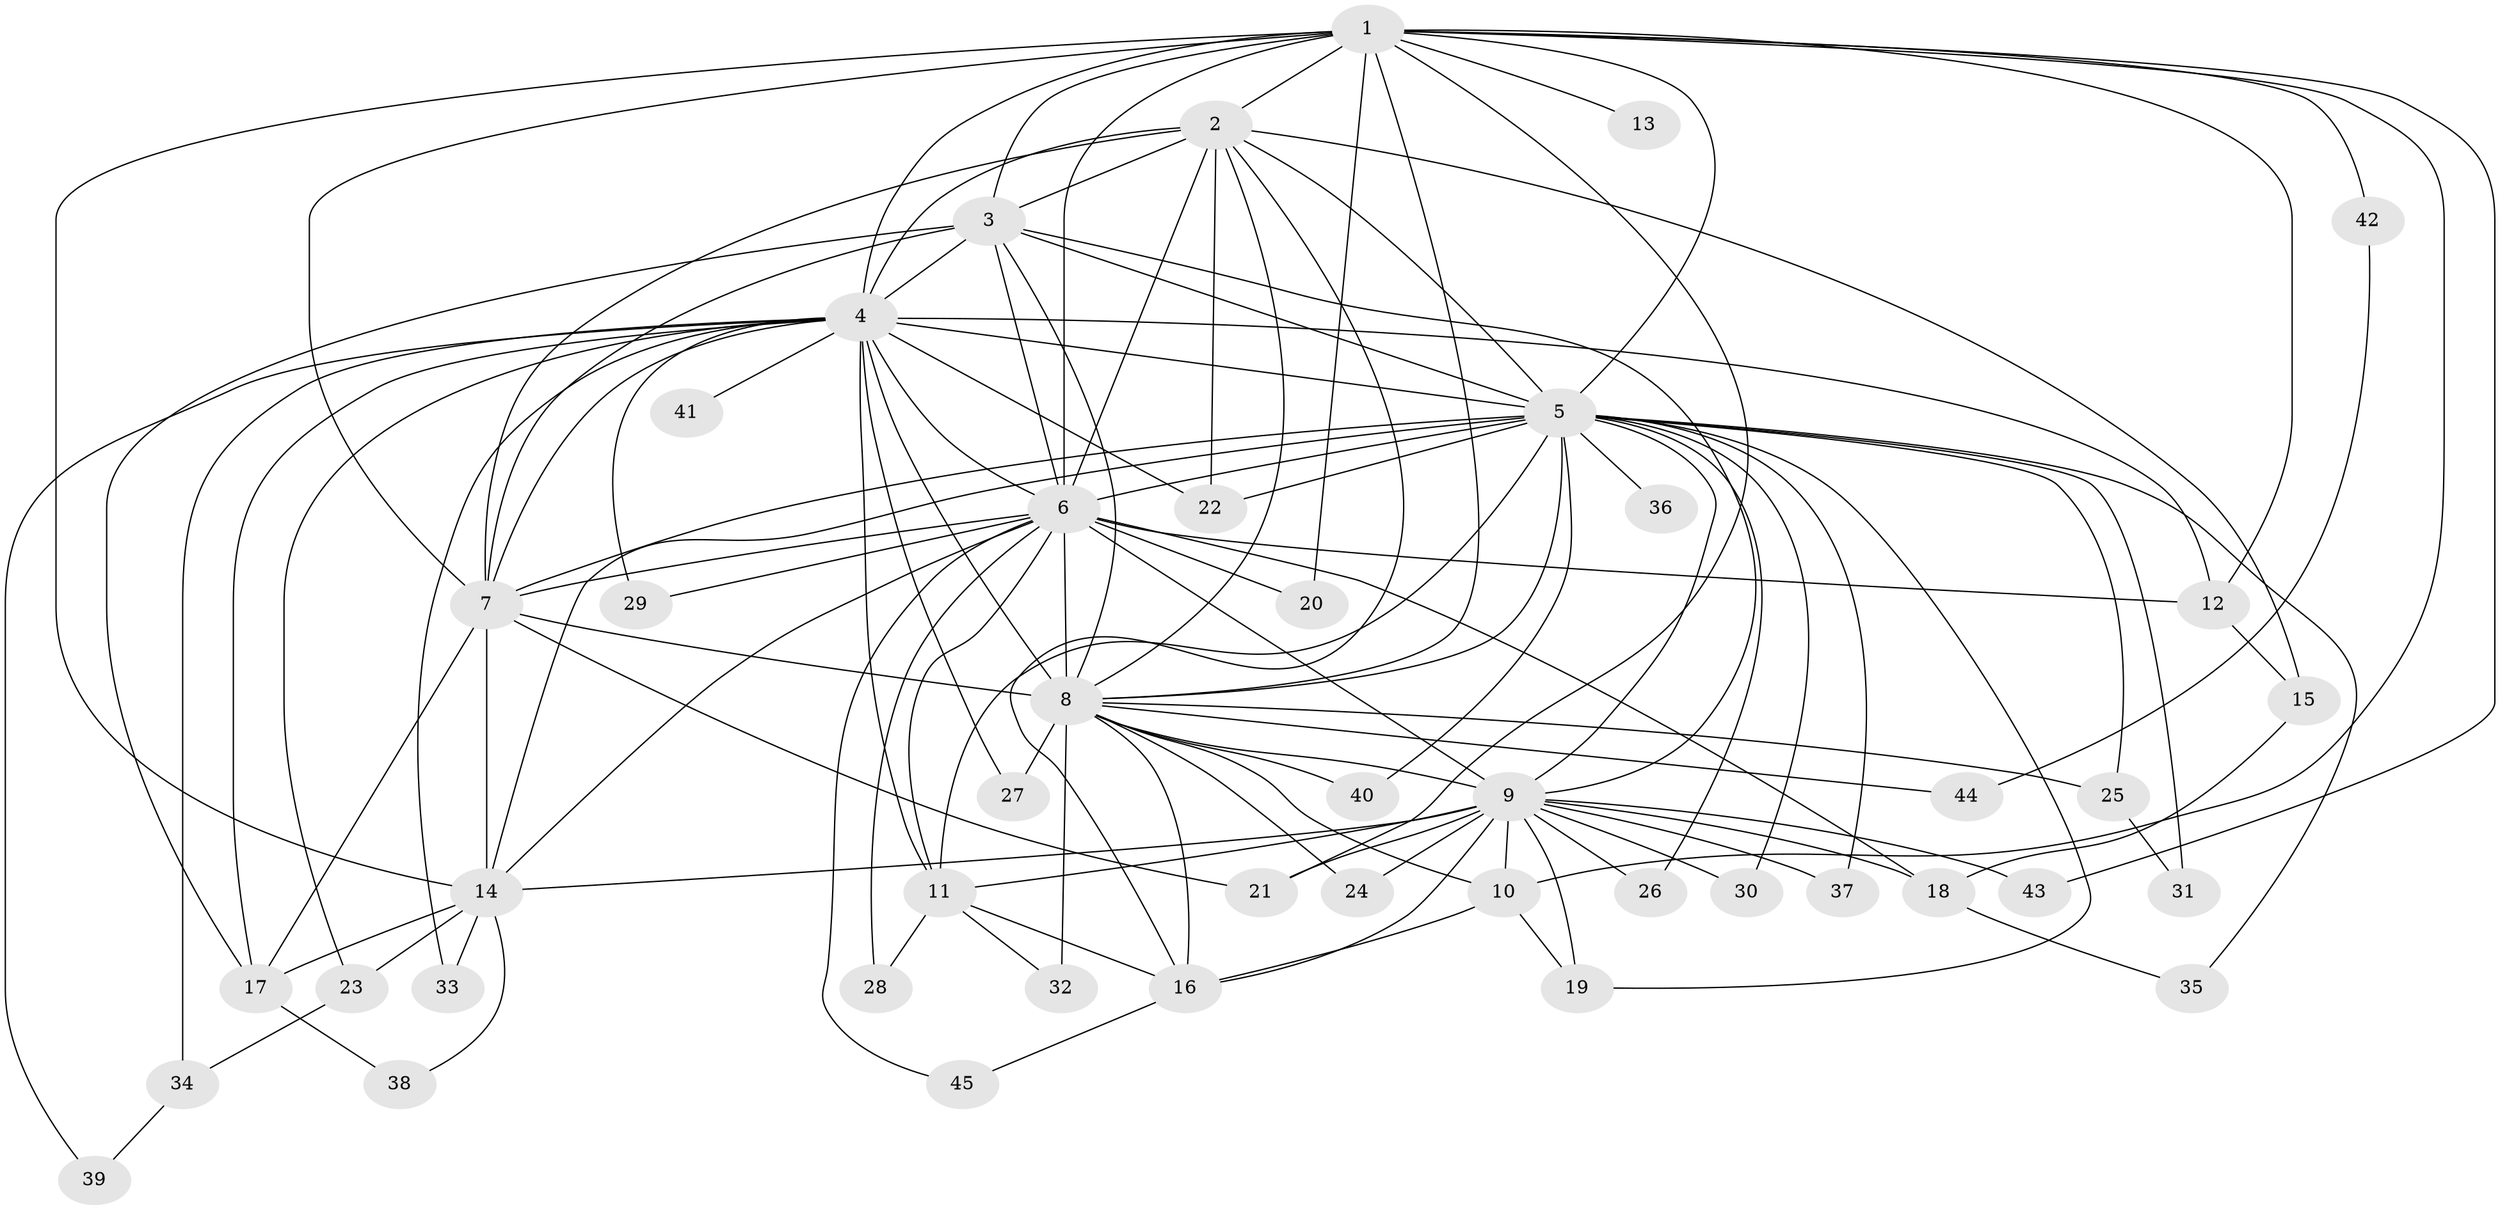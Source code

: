 // original degree distribution, {21: 0.011235955056179775, 13: 0.011235955056179775, 12: 0.011235955056179775, 24: 0.011235955056179775, 22: 0.011235955056179775, 16: 0.011235955056179775, 20: 0.02247191011235955, 28: 0.011235955056179775, 15: 0.011235955056179775, 3: 0.19101123595505617, 5: 0.056179775280898875, 8: 0.011235955056179775, 7: 0.011235955056179775, 2: 0.5393258426966292, 4: 0.07865168539325842}
// Generated by graph-tools (version 1.1) at 2025/35/03/09/25 02:35:15]
// undirected, 45 vertices, 116 edges
graph export_dot {
graph [start="1"]
  node [color=gray90,style=filled];
  1;
  2;
  3;
  4;
  5;
  6;
  7;
  8;
  9;
  10;
  11;
  12;
  13;
  14;
  15;
  16;
  17;
  18;
  19;
  20;
  21;
  22;
  23;
  24;
  25;
  26;
  27;
  28;
  29;
  30;
  31;
  32;
  33;
  34;
  35;
  36;
  37;
  38;
  39;
  40;
  41;
  42;
  43;
  44;
  45;
  1 -- 2 [weight=2.0];
  1 -- 3 [weight=1.0];
  1 -- 4 [weight=1.0];
  1 -- 5 [weight=2.0];
  1 -- 6 [weight=3.0];
  1 -- 7 [weight=1.0];
  1 -- 8 [weight=1.0];
  1 -- 10 [weight=1.0];
  1 -- 12 [weight=1.0];
  1 -- 13 [weight=1.0];
  1 -- 14 [weight=1.0];
  1 -- 20 [weight=1.0];
  1 -- 21 [weight=1.0];
  1 -- 42 [weight=1.0];
  1 -- 43 [weight=1.0];
  2 -- 3 [weight=1.0];
  2 -- 4 [weight=2.0];
  2 -- 5 [weight=2.0];
  2 -- 6 [weight=2.0];
  2 -- 7 [weight=2.0];
  2 -- 8 [weight=1.0];
  2 -- 15 [weight=1.0];
  2 -- 16 [weight=1.0];
  2 -- 22 [weight=1.0];
  3 -- 4 [weight=1.0];
  3 -- 5 [weight=2.0];
  3 -- 6 [weight=3.0];
  3 -- 7 [weight=1.0];
  3 -- 8 [weight=1.0];
  3 -- 9 [weight=1.0];
  3 -- 17 [weight=1.0];
  4 -- 5 [weight=2.0];
  4 -- 6 [weight=2.0];
  4 -- 7 [weight=1.0];
  4 -- 8 [weight=2.0];
  4 -- 11 [weight=1.0];
  4 -- 12 [weight=1.0];
  4 -- 17 [weight=1.0];
  4 -- 22 [weight=1.0];
  4 -- 23 [weight=1.0];
  4 -- 27 [weight=1.0];
  4 -- 29 [weight=1.0];
  4 -- 33 [weight=1.0];
  4 -- 34 [weight=1.0];
  4 -- 39 [weight=1.0];
  4 -- 41 [weight=1.0];
  5 -- 6 [weight=4.0];
  5 -- 7 [weight=3.0];
  5 -- 8 [weight=3.0];
  5 -- 9 [weight=2.0];
  5 -- 11 [weight=1.0];
  5 -- 14 [weight=1.0];
  5 -- 19 [weight=1.0];
  5 -- 22 [weight=1.0];
  5 -- 25 [weight=2.0];
  5 -- 26 [weight=1.0];
  5 -- 30 [weight=1.0];
  5 -- 31 [weight=1.0];
  5 -- 35 [weight=1.0];
  5 -- 36 [weight=1.0];
  5 -- 37 [weight=1.0];
  5 -- 40 [weight=1.0];
  6 -- 7 [weight=2.0];
  6 -- 8 [weight=2.0];
  6 -- 9 [weight=12.0];
  6 -- 11 [weight=2.0];
  6 -- 12 [weight=1.0];
  6 -- 14 [weight=1.0];
  6 -- 18 [weight=1.0];
  6 -- 20 [weight=1.0];
  6 -- 28 [weight=1.0];
  6 -- 29 [weight=2.0];
  6 -- 45 [weight=1.0];
  7 -- 8 [weight=1.0];
  7 -- 14 [weight=7.0];
  7 -- 17 [weight=1.0];
  7 -- 21 [weight=1.0];
  8 -- 9 [weight=1.0];
  8 -- 10 [weight=1.0];
  8 -- 16 [weight=1.0];
  8 -- 24 [weight=1.0];
  8 -- 25 [weight=1.0];
  8 -- 27 [weight=1.0];
  8 -- 32 [weight=1.0];
  8 -- 40 [weight=1.0];
  8 -- 44 [weight=1.0];
  9 -- 10 [weight=1.0];
  9 -- 11 [weight=2.0];
  9 -- 14 [weight=2.0];
  9 -- 16 [weight=1.0];
  9 -- 18 [weight=3.0];
  9 -- 19 [weight=1.0];
  9 -- 21 [weight=2.0];
  9 -- 24 [weight=1.0];
  9 -- 26 [weight=1.0];
  9 -- 30 [weight=1.0];
  9 -- 37 [weight=1.0];
  9 -- 43 [weight=1.0];
  10 -- 16 [weight=1.0];
  10 -- 19 [weight=1.0];
  11 -- 16 [weight=1.0];
  11 -- 28 [weight=1.0];
  11 -- 32 [weight=1.0];
  12 -- 15 [weight=1.0];
  14 -- 17 [weight=2.0];
  14 -- 23 [weight=1.0];
  14 -- 33 [weight=1.0];
  14 -- 38 [weight=1.0];
  15 -- 18 [weight=1.0];
  16 -- 45 [weight=1.0];
  17 -- 38 [weight=1.0];
  18 -- 35 [weight=1.0];
  23 -- 34 [weight=1.0];
  25 -- 31 [weight=1.0];
  34 -- 39 [weight=1.0];
  42 -- 44 [weight=1.0];
}
